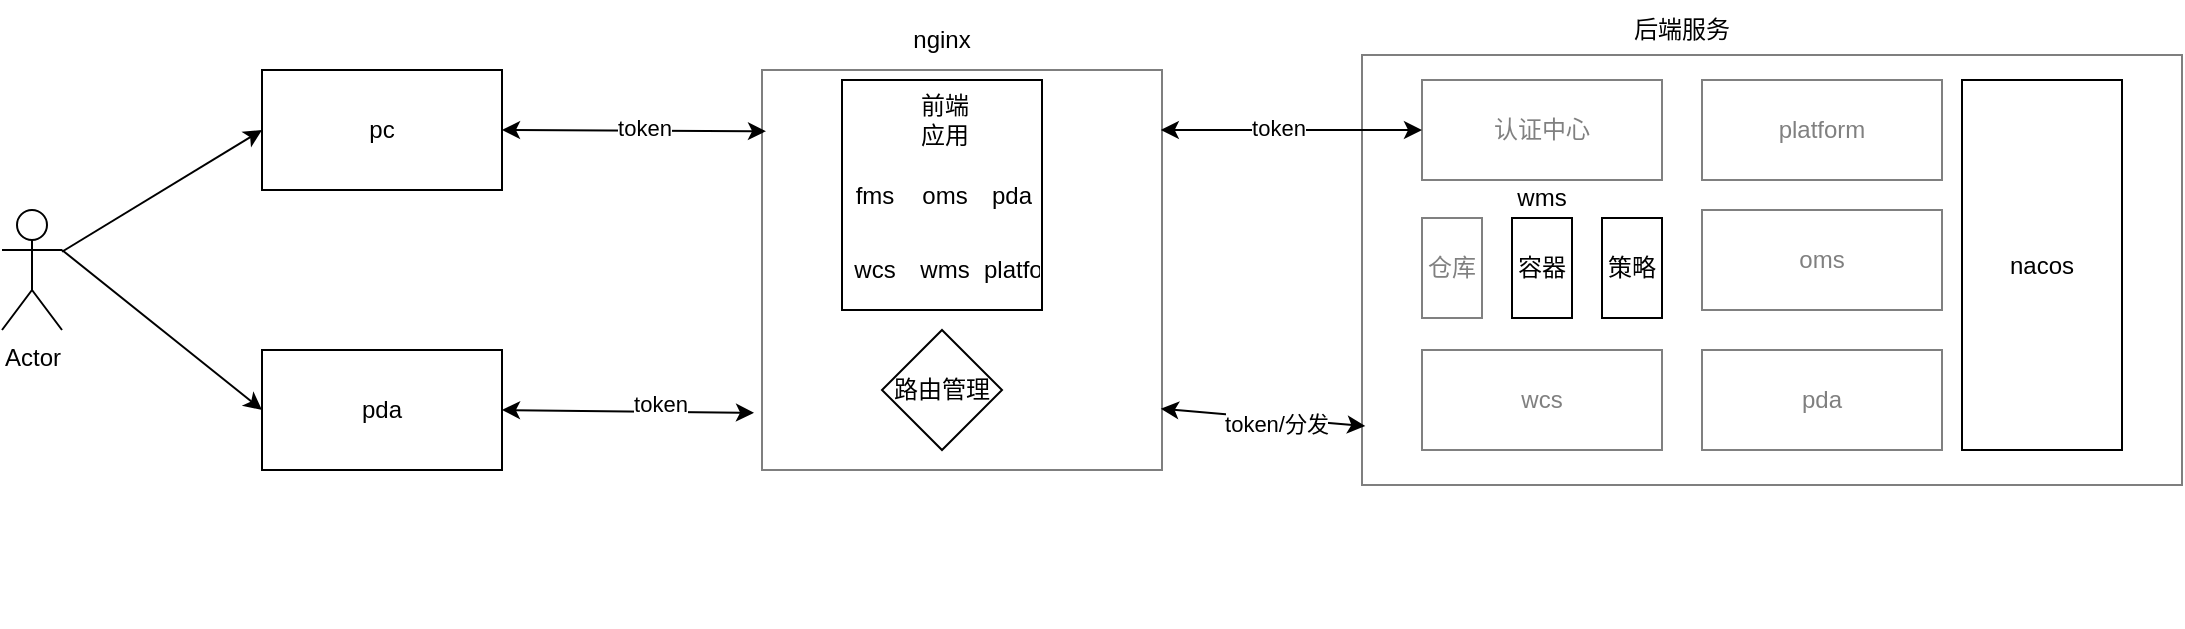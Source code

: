 <mxfile version="22.0.8" type="github">
  <diagram name="第 1 页" id="Ay_Cp4EpBmEyiH8Pzipx">
    <mxGraphModel dx="2074" dy="1150" grid="1" gridSize="10" guides="1" tooltips="1" connect="1" arrows="1" fold="1" page="1" pageScale="1" pageWidth="827" pageHeight="1169" math="0" shadow="0">
      <root>
        <mxCell id="0" />
        <mxCell id="1" parent="0" />
        <mxCell id="tUmJA6aZ9GF3oBQTrUsN-1" value="Actor" style="shape=umlActor;verticalLabelPosition=bottom;verticalAlign=top;html=1;outlineConnect=0;" vertex="1" parent="1">
          <mxGeometry x="70" y="590" width="30" height="60" as="geometry" />
        </mxCell>
        <mxCell id="tUmJA6aZ9GF3oBQTrUsN-3" value="pc" style="rounded=0;whiteSpace=wrap;html=1;" vertex="1" parent="1">
          <mxGeometry x="200" y="520" width="120" height="60" as="geometry" />
        </mxCell>
        <mxCell id="tUmJA6aZ9GF3oBQTrUsN-4" value="pda" style="rounded=0;whiteSpace=wrap;html=1;" vertex="1" parent="1">
          <mxGeometry x="200" y="660" width="120" height="60" as="geometry" />
        </mxCell>
        <mxCell id="tUmJA6aZ9GF3oBQTrUsN-5" value="" style="whiteSpace=wrap;html=1;aspect=fixed;textOpacity=0;opacity=50;" vertex="1" parent="1">
          <mxGeometry x="450" y="520" width="200" height="200" as="geometry" />
        </mxCell>
        <mxCell id="tUmJA6aZ9GF3oBQTrUsN-6" value="" style="endArrow=classic;html=1;rounded=0;entryX=0;entryY=0.5;entryDx=0;entryDy=0;" edge="1" parent="1" source="tUmJA6aZ9GF3oBQTrUsN-1" target="tUmJA6aZ9GF3oBQTrUsN-3">
          <mxGeometry width="50" height="50" relative="1" as="geometry">
            <mxPoint x="390" y="610" as="sourcePoint" />
            <mxPoint x="440" y="560" as="targetPoint" />
          </mxGeometry>
        </mxCell>
        <mxCell id="tUmJA6aZ9GF3oBQTrUsN-8" value="" style="endArrow=classic;html=1;rounded=0;exitX=1;exitY=0.333;exitDx=0;exitDy=0;exitPerimeter=0;entryX=0;entryY=0.5;entryDx=0;entryDy=0;" edge="1" parent="1" source="tUmJA6aZ9GF3oBQTrUsN-1" target="tUmJA6aZ9GF3oBQTrUsN-4">
          <mxGeometry width="50" height="50" relative="1" as="geometry">
            <mxPoint x="390" y="610" as="sourcePoint" />
            <mxPoint x="440" y="560" as="targetPoint" />
          </mxGeometry>
        </mxCell>
        <mxCell id="tUmJA6aZ9GF3oBQTrUsN-13" value="" style="shape=table;html=1;whiteSpace=wrap;startSize=0;container=1;collapsible=0;childLayout=tableLayout;columnLines=0;rowLines=0;fontSize=16;strokeColor=default;" vertex="1" parent="1">
          <mxGeometry x="490" y="525" width="100" height="115" as="geometry" />
        </mxCell>
        <mxCell id="tUmJA6aZ9GF3oBQTrUsN-14" value="" style="shape=tableRow;horizontal=0;startSize=0;swimlaneHead=0;swimlaneBody=0;top=0;left=0;bottom=0;right=0;collapsible=0;dropTarget=0;fillColor=none;points=[[0,0.5],[1,0.5]];portConstraint=eastwest;fontSize=16;strokeColor=inherit;" vertex="1" parent="tUmJA6aZ9GF3oBQTrUsN-13">
          <mxGeometry width="100" height="40" as="geometry" />
        </mxCell>
        <mxCell id="tUmJA6aZ9GF3oBQTrUsN-15" value="" style="shape=partialRectangle;html=1;whiteSpace=wrap;connectable=0;fillColor=none;top=0;left=0;bottom=0;right=0;overflow=hidden;fontSize=12;strokeColor=inherit;" vertex="1" parent="tUmJA6aZ9GF3oBQTrUsN-14">
          <mxGeometry width="33" height="40" as="geometry">
            <mxRectangle width="33" height="40" as="alternateBounds" />
          </mxGeometry>
        </mxCell>
        <mxCell id="tUmJA6aZ9GF3oBQTrUsN-16" value="前端应用" style="shape=partialRectangle;html=1;whiteSpace=wrap;connectable=0;fillColor=none;top=0;left=0;bottom=0;right=0;overflow=hidden;fontSize=12;strokeColor=inherit;" vertex="1" parent="tUmJA6aZ9GF3oBQTrUsN-14">
          <mxGeometry x="33" width="37" height="40" as="geometry">
            <mxRectangle width="37" height="40" as="alternateBounds" />
          </mxGeometry>
        </mxCell>
        <mxCell id="tUmJA6aZ9GF3oBQTrUsN-17" value="" style="shape=partialRectangle;html=1;whiteSpace=wrap;connectable=0;fillColor=none;top=0;left=0;bottom=0;right=0;overflow=hidden;fontSize=12;strokeColor=inherit;" vertex="1" parent="tUmJA6aZ9GF3oBQTrUsN-14">
          <mxGeometry x="70" width="30" height="40" as="geometry">
            <mxRectangle width="30" height="40" as="alternateBounds" />
          </mxGeometry>
        </mxCell>
        <mxCell id="tUmJA6aZ9GF3oBQTrUsN-18" value="" style="shape=tableRow;horizontal=0;startSize=0;swimlaneHead=0;swimlaneBody=0;top=0;left=0;bottom=0;right=0;collapsible=0;dropTarget=0;fillColor=none;points=[[0,0.5],[1,0.5]];portConstraint=eastwest;fontSize=16;strokeColor=inherit;" vertex="1" parent="tUmJA6aZ9GF3oBQTrUsN-13">
          <mxGeometry y="40" width="100" height="35" as="geometry" />
        </mxCell>
        <mxCell id="tUmJA6aZ9GF3oBQTrUsN-19" value="fms" style="shape=partialRectangle;html=1;whiteSpace=wrap;connectable=0;fillColor=none;top=0;left=0;bottom=0;right=0;overflow=hidden;fontSize=12;strokeColor=inherit;" vertex="1" parent="tUmJA6aZ9GF3oBQTrUsN-18">
          <mxGeometry width="33" height="35" as="geometry">
            <mxRectangle width="33" height="35" as="alternateBounds" />
          </mxGeometry>
        </mxCell>
        <mxCell id="tUmJA6aZ9GF3oBQTrUsN-20" value="oms" style="shape=partialRectangle;html=1;whiteSpace=wrap;connectable=0;fillColor=none;top=0;left=0;bottom=0;right=0;overflow=hidden;fontSize=12;strokeColor=inherit;" vertex="1" parent="tUmJA6aZ9GF3oBQTrUsN-18">
          <mxGeometry x="33" width="37" height="35" as="geometry">
            <mxRectangle width="37" height="35" as="alternateBounds" />
          </mxGeometry>
        </mxCell>
        <mxCell id="tUmJA6aZ9GF3oBQTrUsN-21" value="pda" style="shape=partialRectangle;html=1;whiteSpace=wrap;connectable=0;fillColor=none;top=0;left=0;bottom=0;right=0;overflow=hidden;fontSize=12;strokeColor=inherit;" vertex="1" parent="tUmJA6aZ9GF3oBQTrUsN-18">
          <mxGeometry x="70" width="30" height="35" as="geometry">
            <mxRectangle width="30" height="35" as="alternateBounds" />
          </mxGeometry>
        </mxCell>
        <mxCell id="tUmJA6aZ9GF3oBQTrUsN-22" value="" style="shape=tableRow;horizontal=0;startSize=0;swimlaneHead=0;swimlaneBody=0;top=0;left=0;bottom=0;right=0;collapsible=0;dropTarget=0;fillColor=none;points=[[0,0.5],[1,0.5]];portConstraint=eastwest;fontSize=16;strokeColor=inherit;" vertex="1" parent="tUmJA6aZ9GF3oBQTrUsN-13">
          <mxGeometry y="75" width="100" height="40" as="geometry" />
        </mxCell>
        <mxCell id="tUmJA6aZ9GF3oBQTrUsN-23" value="wcs" style="shape=partialRectangle;html=1;whiteSpace=wrap;connectable=0;fillColor=none;top=0;left=0;bottom=0;right=0;overflow=hidden;fontSize=12;strokeColor=inherit;" vertex="1" parent="tUmJA6aZ9GF3oBQTrUsN-22">
          <mxGeometry width="33" height="40" as="geometry">
            <mxRectangle width="33" height="40" as="alternateBounds" />
          </mxGeometry>
        </mxCell>
        <mxCell id="tUmJA6aZ9GF3oBQTrUsN-24" value="wms" style="shape=partialRectangle;html=1;whiteSpace=wrap;connectable=0;fillColor=none;top=0;left=0;bottom=0;right=0;overflow=hidden;fontSize=12;strokeColor=inherit;" vertex="1" parent="tUmJA6aZ9GF3oBQTrUsN-22">
          <mxGeometry x="33" width="37" height="40" as="geometry">
            <mxRectangle width="37" height="40" as="alternateBounds" />
          </mxGeometry>
        </mxCell>
        <mxCell id="tUmJA6aZ9GF3oBQTrUsN-25" value="platform" style="shape=partialRectangle;html=1;whiteSpace=wrap;connectable=0;fillColor=none;top=0;left=0;bottom=0;right=0;overflow=hidden;fontSize=12;strokeColor=inherit;" vertex="1" parent="tUmJA6aZ9GF3oBQTrUsN-22">
          <mxGeometry x="70" width="30" height="40" as="geometry">
            <mxRectangle width="30" height="40" as="alternateBounds" />
          </mxGeometry>
        </mxCell>
        <mxCell id="tUmJA6aZ9GF3oBQTrUsN-26" value="nginx" style="text;html=1;strokeColor=none;fillColor=none;align=center;verticalAlign=middle;whiteSpace=wrap;rounded=0;" vertex="1" parent="1">
          <mxGeometry x="510" y="490" width="60" height="30" as="geometry" />
        </mxCell>
        <mxCell id="tUmJA6aZ9GF3oBQTrUsN-27" value="路由管理" style="rhombus;whiteSpace=wrap;html=1;" vertex="1" parent="1">
          <mxGeometry x="510" y="650" width="60" height="60" as="geometry" />
        </mxCell>
        <mxCell id="tUmJA6aZ9GF3oBQTrUsN-33" value="仓库" style="rounded=0;whiteSpace=wrap;html=1;" vertex="1" parent="1">
          <mxGeometry x="780" y="594" width="30" height="50" as="geometry" />
        </mxCell>
        <mxCell id="tUmJA6aZ9GF3oBQTrUsN-34" value="认证中心" style="rounded=0;whiteSpace=wrap;html=1;" vertex="1" parent="1">
          <mxGeometry x="780" y="525" width="120" height="50" as="geometry" />
        </mxCell>
        <mxCell id="tUmJA6aZ9GF3oBQTrUsN-35" value="wcs" style="rounded=0;whiteSpace=wrap;html=1;" vertex="1" parent="1">
          <mxGeometry x="780" y="660" width="120" height="50" as="geometry" />
        </mxCell>
        <mxCell id="tUmJA6aZ9GF3oBQTrUsN-38" value="" style="endArrow=classic;startArrow=classic;html=1;rounded=0;exitX=1;exitY=0.5;exitDx=0;exitDy=0;entryX=0.01;entryY=0.153;entryDx=0;entryDy=0;entryPerimeter=0;" edge="1" parent="1" source="tUmJA6aZ9GF3oBQTrUsN-3" target="tUmJA6aZ9GF3oBQTrUsN-5">
          <mxGeometry width="50" height="50" relative="1" as="geometry">
            <mxPoint x="390" y="880" as="sourcePoint" />
            <mxPoint x="440" y="830" as="targetPoint" />
          </mxGeometry>
        </mxCell>
        <mxCell id="tUmJA6aZ9GF3oBQTrUsN-50" value="token" style="edgeLabel;html=1;align=center;verticalAlign=middle;resizable=0;points=[];" vertex="1" connectable="0" parent="tUmJA6aZ9GF3oBQTrUsN-38">
          <mxGeometry x="0.071" y="2" relative="1" as="geometry">
            <mxPoint as="offset" />
          </mxGeometry>
        </mxCell>
        <mxCell id="tUmJA6aZ9GF3oBQTrUsN-39" value="" style="endArrow=classic;startArrow=classic;html=1;rounded=0;exitX=1;exitY=0.5;exitDx=0;exitDy=0;entryX=-0.02;entryY=0.857;entryDx=0;entryDy=0;entryPerimeter=0;" edge="1" parent="1" source="tUmJA6aZ9GF3oBQTrUsN-4" target="tUmJA6aZ9GF3oBQTrUsN-5">
          <mxGeometry width="50" height="50" relative="1" as="geometry">
            <mxPoint x="430" y="880" as="sourcePoint" />
            <mxPoint x="480" y="830" as="targetPoint" />
          </mxGeometry>
        </mxCell>
        <mxCell id="tUmJA6aZ9GF3oBQTrUsN-51" value="token" style="edgeLabel;html=1;align=center;verticalAlign=middle;resizable=0;points=[];" vertex="1" connectable="0" parent="tUmJA6aZ9GF3oBQTrUsN-39">
          <mxGeometry x="0.248" y="4" relative="1" as="geometry">
            <mxPoint as="offset" />
          </mxGeometry>
        </mxCell>
        <mxCell id="tUmJA6aZ9GF3oBQTrUsN-40" value="oms" style="rounded=0;whiteSpace=wrap;html=1;" vertex="1" parent="1">
          <mxGeometry x="920" y="590" width="120" height="50" as="geometry" />
        </mxCell>
        <mxCell id="tUmJA6aZ9GF3oBQTrUsN-41" value="pda" style="rounded=0;whiteSpace=wrap;html=1;" vertex="1" parent="1">
          <mxGeometry x="920" y="660" width="120" height="50" as="geometry" />
        </mxCell>
        <mxCell id="tUmJA6aZ9GF3oBQTrUsN-42" value="platform" style="rounded=0;whiteSpace=wrap;html=1;" vertex="1" parent="1">
          <mxGeometry x="920" y="525" width="120" height="50" as="geometry" />
        </mxCell>
        <mxCell id="tUmJA6aZ9GF3oBQTrUsN-45" value="后端服务" style="text;html=1;strokeColor=none;fillColor=none;align=center;verticalAlign=middle;whiteSpace=wrap;rounded=0;" vertex="1" parent="1">
          <mxGeometry x="880" y="485" width="60" height="30" as="geometry" />
        </mxCell>
        <mxCell id="tUmJA6aZ9GF3oBQTrUsN-46" style="edgeStyle=orthogonalEdgeStyle;rounded=0;orthogonalLoop=1;jettySize=auto;html=1;exitX=0.5;exitY=1;exitDx=0;exitDy=0;" edge="1" parent="1">
          <mxGeometry relative="1" as="geometry">
            <mxPoint x="910" y="790" as="sourcePoint" />
            <mxPoint x="910" y="790" as="targetPoint" />
          </mxGeometry>
        </mxCell>
        <mxCell id="tUmJA6aZ9GF3oBQTrUsN-47" value="" style="rounded=0;whiteSpace=wrap;html=1;opacity=50;" vertex="1" parent="1">
          <mxGeometry x="750" y="512.5" width="410" height="215" as="geometry" />
        </mxCell>
        <mxCell id="tUmJA6aZ9GF3oBQTrUsN-48" value="" style="endArrow=classic;startArrow=classic;html=1;rounded=0;exitX=0.997;exitY=0.15;exitDx=0;exitDy=0;exitPerimeter=0;" edge="1" parent="1" source="tUmJA6aZ9GF3oBQTrUsN-5">
          <mxGeometry width="50" height="50" relative="1" as="geometry">
            <mxPoint x="730" y="600" as="sourcePoint" />
            <mxPoint x="780" y="550" as="targetPoint" />
          </mxGeometry>
        </mxCell>
        <mxCell id="tUmJA6aZ9GF3oBQTrUsN-49" value="token" style="edgeLabel;html=1;align=center;verticalAlign=middle;resizable=0;points=[];" vertex="1" connectable="0" parent="tUmJA6aZ9GF3oBQTrUsN-48">
          <mxGeometry x="-0.108" y="1" relative="1" as="geometry">
            <mxPoint as="offset" />
          </mxGeometry>
        </mxCell>
        <mxCell id="tUmJA6aZ9GF3oBQTrUsN-54" value="" style="endArrow=classic;startArrow=classic;html=1;rounded=0;entryX=0.004;entryY=0.863;entryDx=0;entryDy=0;entryPerimeter=0;exitX=0.997;exitY=0.847;exitDx=0;exitDy=0;exitPerimeter=0;" edge="1" parent="1" source="tUmJA6aZ9GF3oBQTrUsN-5" target="tUmJA6aZ9GF3oBQTrUsN-47">
          <mxGeometry width="50" height="50" relative="1" as="geometry">
            <mxPoint x="390" y="880" as="sourcePoint" />
            <mxPoint x="440" y="830" as="targetPoint" />
          </mxGeometry>
        </mxCell>
        <mxCell id="tUmJA6aZ9GF3oBQTrUsN-55" value="token/分发" style="edgeLabel;html=1;align=center;verticalAlign=middle;resizable=0;points=[];" vertex="1" connectable="0" parent="tUmJA6aZ9GF3oBQTrUsN-54">
          <mxGeometry x="0.129" y="-2" relative="1" as="geometry">
            <mxPoint as="offset" />
          </mxGeometry>
        </mxCell>
        <mxCell id="tUmJA6aZ9GF3oBQTrUsN-56" value="容器" style="rounded=0;whiteSpace=wrap;html=1;" vertex="1" parent="1">
          <mxGeometry x="825" y="594" width="30" height="50" as="geometry" />
        </mxCell>
        <mxCell id="tUmJA6aZ9GF3oBQTrUsN-57" value="策略" style="rounded=0;whiteSpace=wrap;html=1;" vertex="1" parent="1">
          <mxGeometry x="870" y="594" width="30" height="50" as="geometry" />
        </mxCell>
        <mxCell id="tUmJA6aZ9GF3oBQTrUsN-58" value="wms" style="text;html=1;strokeColor=none;fillColor=none;align=center;verticalAlign=middle;whiteSpace=wrap;rounded=0;" vertex="1" parent="1">
          <mxGeometry x="810" y="568.5" width="60" height="30" as="geometry" />
        </mxCell>
        <mxCell id="tUmJA6aZ9GF3oBQTrUsN-60" value="nacos" style="rounded=0;whiteSpace=wrap;html=1;" vertex="1" parent="1">
          <mxGeometry x="1050" y="525" width="80" height="185" as="geometry" />
        </mxCell>
      </root>
    </mxGraphModel>
  </diagram>
</mxfile>
